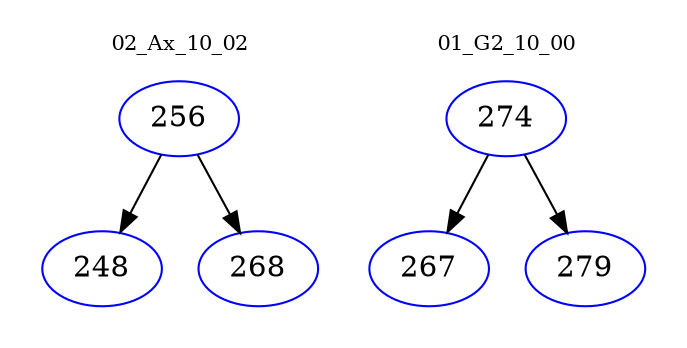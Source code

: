 digraph{
subgraph cluster_0 {
color = white
label = "02_Ax_10_02";
fontsize=10;
T0_256 [label="256", color="blue"]
T0_256 -> T0_248 [color="black"]
T0_248 [label="248", color="blue"]
T0_256 -> T0_268 [color="black"]
T0_268 [label="268", color="blue"]
}
subgraph cluster_1 {
color = white
label = "01_G2_10_00";
fontsize=10;
T1_274 [label="274", color="blue"]
T1_274 -> T1_267 [color="black"]
T1_267 [label="267", color="blue"]
T1_274 -> T1_279 [color="black"]
T1_279 [label="279", color="blue"]
}
}
